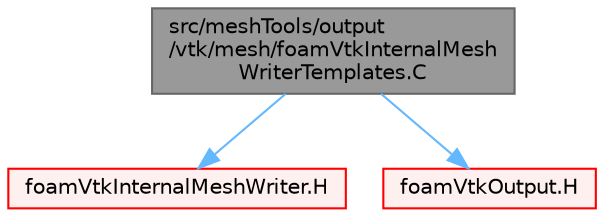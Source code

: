digraph "src/meshTools/output/vtk/mesh/foamVtkInternalMeshWriterTemplates.C"
{
 // LATEX_PDF_SIZE
  bgcolor="transparent";
  edge [fontname=Helvetica,fontsize=10,labelfontname=Helvetica,labelfontsize=10];
  node [fontname=Helvetica,fontsize=10,shape=box,height=0.2,width=0.4];
  Node1 [id="Node000001",label="src/meshTools/output\l/vtk/mesh/foamVtkInternalMesh\lWriterTemplates.C",height=0.2,width=0.4,color="gray40", fillcolor="grey60", style="filled", fontcolor="black",tooltip=" "];
  Node1 -> Node2 [id="edge1_Node000001_Node000002",color="steelblue1",style="solid",tooltip=" "];
  Node2 [id="Node000002",label="foamVtkInternalMeshWriter.H",height=0.2,width=0.4,color="red", fillcolor="#FFF0F0", style="filled",URL="$foamVtkInternalMeshWriter_8H.html",tooltip=" "];
  Node1 -> Node147 [id="edge2_Node000001_Node000147",color="steelblue1",style="solid",tooltip=" "];
  Node147 [id="Node000147",label="foamVtkOutput.H",height=0.2,width=0.4,color="red", fillcolor="#FFF0F0", style="filled",URL="$foamVtkOutput_8H.html",tooltip=" "];
}
